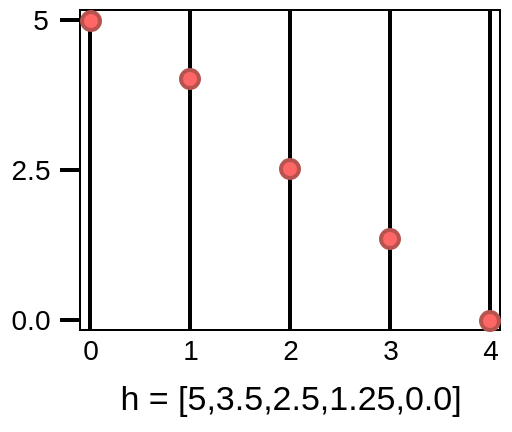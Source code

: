 <mxfile version="15.4.2" type="github">
  <diagram id="Kb73tBab5fj37IaMXuoQ" name="Page-1">
    <mxGraphModel dx="1355" dy="773" grid="1" gridSize="10" guides="1" tooltips="1" connect="1" arrows="1" fold="1" page="1" pageScale="1" pageWidth="850" pageHeight="1100" math="0" shadow="0">
      <root>
        <mxCell id="0" />
        <mxCell id="1" parent="0" />
        <mxCell id="vTavbFFGJseJFdY00NEz-1" value="" style="rounded=0;whiteSpace=wrap;html=1;" vertex="1" parent="1">
          <mxGeometry x="320" y="150" width="210" height="160" as="geometry" />
        </mxCell>
        <mxCell id="vTavbFFGJseJFdY00NEz-2" value="" style="line;strokeWidth=2;direction=south;html=1;" vertex="1" parent="1">
          <mxGeometry x="370" y="150" width="10" height="160" as="geometry" />
        </mxCell>
        <mxCell id="vTavbFFGJseJFdY00NEz-3" value="" style="line;strokeWidth=2;direction=south;html=1;" vertex="1" parent="1">
          <mxGeometry x="420" y="150" width="10" height="160" as="geometry" />
        </mxCell>
        <mxCell id="vTavbFFGJseJFdY00NEz-4" value="" style="line;strokeWidth=2;direction=south;html=1;" vertex="1" parent="1">
          <mxGeometry x="470" y="150" width="10" height="160" as="geometry" />
        </mxCell>
        <mxCell id="vTavbFFGJseJFdY00NEz-5" value="" style="line;strokeWidth=2;direction=south;html=1;" vertex="1" parent="1">
          <mxGeometry x="520" y="150" width="10" height="160" as="geometry" />
        </mxCell>
        <mxCell id="vTavbFFGJseJFdY00NEz-7" value="" style="line;strokeWidth=2;direction=south;html=1;" vertex="1" parent="1">
          <mxGeometry x="320" y="150" width="10" height="160" as="geometry" />
        </mxCell>
        <mxCell id="vTavbFFGJseJFdY00NEz-8" value="&lt;font style=&quot;font-size: 14px&quot;&gt;0&lt;/font&gt;" style="text;html=1;align=center;verticalAlign=middle;resizable=0;points=[];autosize=1;strokeColor=none;fillColor=none;strokeWidth=2;" vertex="1" parent="1">
          <mxGeometry x="315" y="310" width="20" height="20" as="geometry" />
        </mxCell>
        <mxCell id="vTavbFFGJseJFdY00NEz-9" value="&lt;font style=&quot;font-size: 14px&quot;&gt;1&lt;/font&gt;" style="text;html=1;align=center;verticalAlign=middle;resizable=0;points=[];autosize=1;strokeColor=none;fillColor=none;" vertex="1" parent="1">
          <mxGeometry x="365" y="310" width="20" height="20" as="geometry" />
        </mxCell>
        <mxCell id="vTavbFFGJseJFdY00NEz-10" value="&lt;font style=&quot;font-size: 14px&quot;&gt;2&lt;/font&gt;" style="text;html=1;align=center;verticalAlign=middle;resizable=0;points=[];autosize=1;strokeColor=none;fillColor=none;" vertex="1" parent="1">
          <mxGeometry x="415" y="310" width="20" height="20" as="geometry" />
        </mxCell>
        <mxCell id="vTavbFFGJseJFdY00NEz-11" value="&lt;font style=&quot;font-size: 14px&quot;&gt;3&lt;/font&gt;" style="text;html=1;align=center;verticalAlign=middle;resizable=0;points=[];autosize=1;strokeColor=none;fillColor=none;" vertex="1" parent="1">
          <mxGeometry x="465" y="310" width="20" height="20" as="geometry" />
        </mxCell>
        <mxCell id="vTavbFFGJseJFdY00NEz-12" value="&lt;font style=&quot;font-size: 14px&quot;&gt;4&lt;/font&gt;" style="text;html=1;align=center;verticalAlign=middle;resizable=0;points=[];autosize=1;strokeColor=none;fillColor=none;" vertex="1" parent="1">
          <mxGeometry x="515" y="310" width="20" height="20" as="geometry" />
        </mxCell>
        <mxCell id="vTavbFFGJseJFdY00NEz-15" value="" style="line;strokeWidth=2;html=1;fontSize=14;" vertex="1" parent="1">
          <mxGeometry x="310" y="300" width="10" height="10" as="geometry" />
        </mxCell>
        <mxCell id="vTavbFFGJseJFdY00NEz-16" value="0.0&lt;br&gt;" style="text;html=1;align=center;verticalAlign=middle;resizable=0;points=[];autosize=1;strokeColor=none;fillColor=none;fontSize=14;" vertex="1" parent="1">
          <mxGeometry x="280" y="295" width="30" height="20" as="geometry" />
        </mxCell>
        <mxCell id="vTavbFFGJseJFdY00NEz-17" value="" style="line;strokeWidth=2;html=1;fontSize=14;" vertex="1" parent="1">
          <mxGeometry x="310" y="150" width="10" height="10" as="geometry" />
        </mxCell>
        <mxCell id="vTavbFFGJseJFdY00NEz-22" value="5&lt;br&gt;" style="text;html=1;align=center;verticalAlign=middle;resizable=0;points=[];autosize=1;strokeColor=none;fillColor=none;fontSize=14;" vertex="1" parent="1">
          <mxGeometry x="290" y="145" width="20" height="20" as="geometry" />
        </mxCell>
        <mxCell id="vTavbFFGJseJFdY00NEz-23" value="" style="line;strokeWidth=2;html=1;fontSize=14;" vertex="1" parent="1">
          <mxGeometry x="310" y="225" width="10" height="10" as="geometry" />
        </mxCell>
        <mxCell id="vTavbFFGJseJFdY00NEz-24" value="2.5&lt;br&gt;" style="text;html=1;align=center;verticalAlign=middle;resizable=0;points=[];autosize=1;strokeColor=none;fillColor=none;fontSize=14;" vertex="1" parent="1">
          <mxGeometry x="280" y="220" width="30" height="20" as="geometry" />
        </mxCell>
        <mxCell id="vTavbFFGJseJFdY00NEz-25" value="" style="ellipse;whiteSpace=wrap;html=1;aspect=fixed;fontSize=14;strokeWidth=2;fillColor=#FF6666;strokeColor=#b85450;" vertex="1" parent="1">
          <mxGeometry x="321" y="151" width="9" height="9" as="geometry" />
        </mxCell>
        <mxCell id="vTavbFFGJseJFdY00NEz-32" value="" style="ellipse;whiteSpace=wrap;html=1;aspect=fixed;fontSize=14;strokeWidth=2;fillColor=#FF6666;strokeColor=#b85450;" vertex="1" parent="1">
          <mxGeometry x="370.5" y="180" width="9" height="9" as="geometry" />
        </mxCell>
        <mxCell id="vTavbFFGJseJFdY00NEz-33" value="" style="ellipse;whiteSpace=wrap;html=1;aspect=fixed;fontSize=14;strokeWidth=2;fillColor=#FF6666;strokeColor=#b85450;" vertex="1" parent="1">
          <mxGeometry x="420.5" y="225" width="9" height="9" as="geometry" />
        </mxCell>
        <mxCell id="vTavbFFGJseJFdY00NEz-34" value="" style="ellipse;whiteSpace=wrap;html=1;aspect=fixed;fontSize=14;strokeWidth=2;fillColor=#FF6666;strokeColor=#b85450;" vertex="1" parent="1">
          <mxGeometry x="470.5" y="260" width="9" height="9" as="geometry" />
        </mxCell>
        <mxCell id="vTavbFFGJseJFdY00NEz-36" value="" style="ellipse;whiteSpace=wrap;html=1;aspect=fixed;fontSize=14;strokeWidth=2;fillColor=#FF6666;strokeColor=#b85450;" vertex="1" parent="1">
          <mxGeometry x="520.5" y="301" width="9" height="9" as="geometry" />
        </mxCell>
        <mxCell id="vTavbFFGJseJFdY00NEz-38" value="h = [5,3.5,2.5,1.25,0.0]" style="text;html=1;align=center;verticalAlign=middle;resizable=0;points=[];autosize=1;strokeColor=none;fillColor=none;fontSize=17;" vertex="1" parent="1">
          <mxGeometry x="330" y="330" width="190" height="30" as="geometry" />
        </mxCell>
      </root>
    </mxGraphModel>
  </diagram>
</mxfile>
